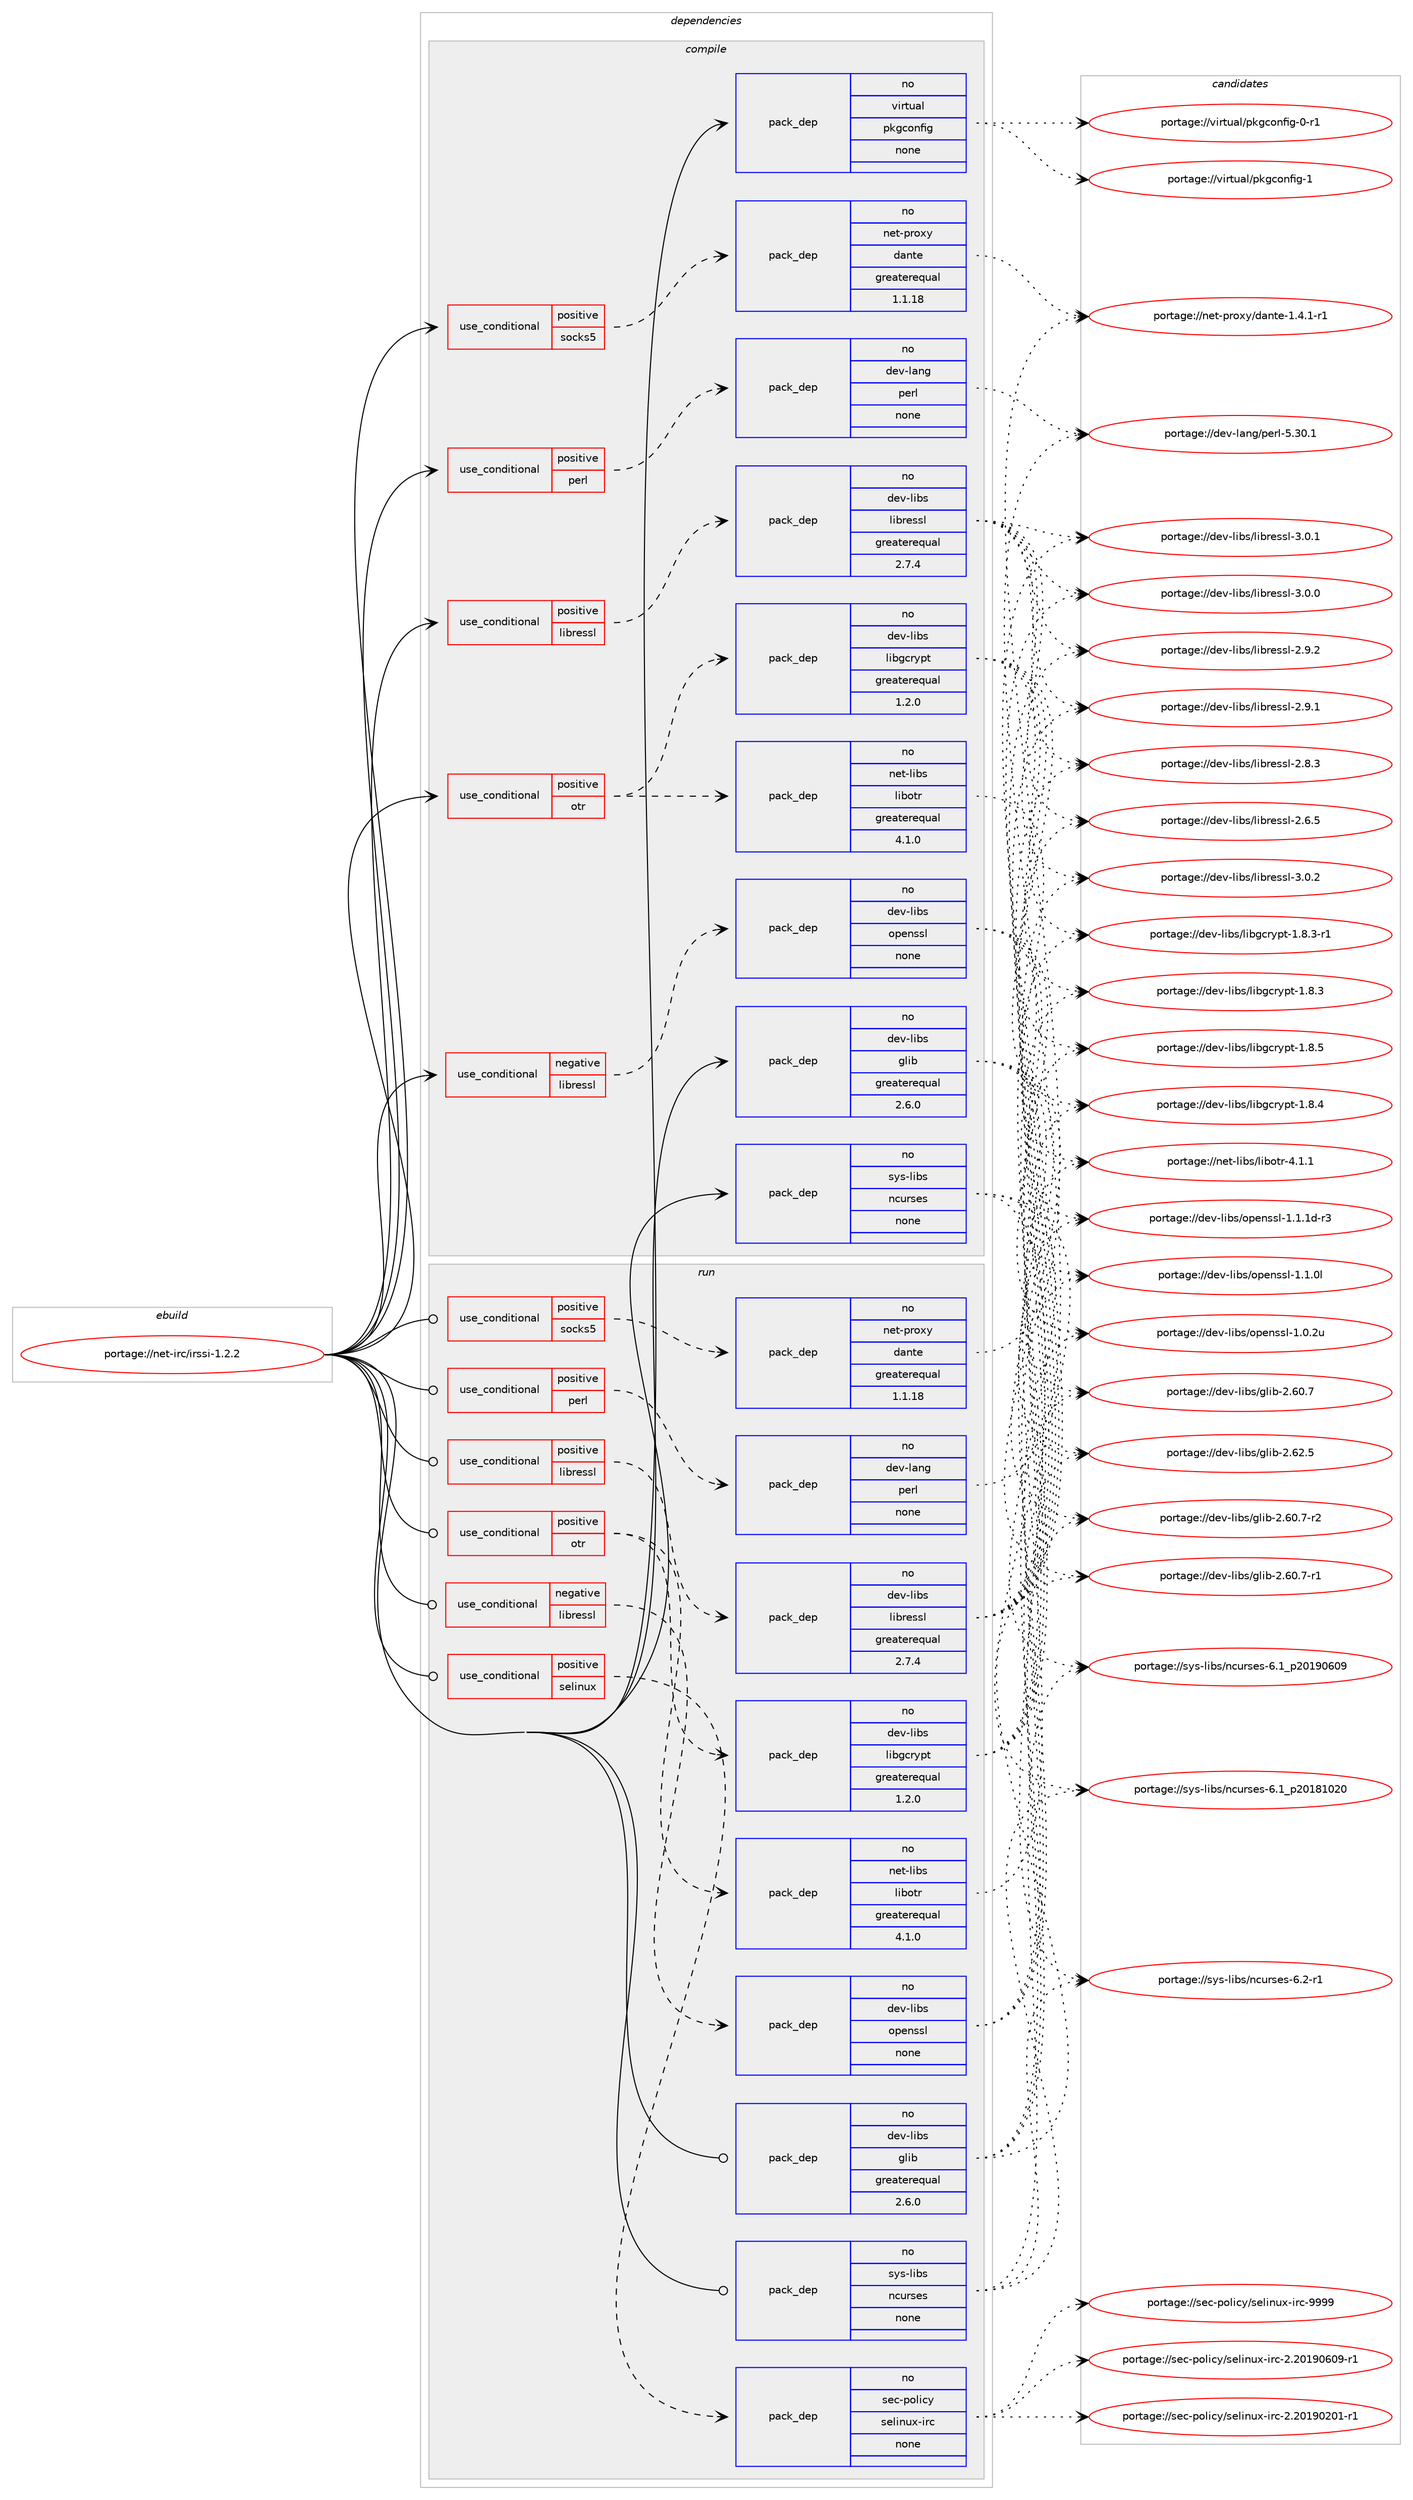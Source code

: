 digraph prolog {

# *************
# Graph options
# *************

newrank=true;
concentrate=true;
compound=true;
graph [rankdir=LR,fontname=Helvetica,fontsize=10,ranksep=1.5];#, ranksep=2.5, nodesep=0.2];
edge  [arrowhead=vee];
node  [fontname=Helvetica,fontsize=10];

# **********
# The ebuild
# **********

subgraph cluster_leftcol {
color=gray;
rank=same;
label=<<i>ebuild</i>>;
id [label="portage://net-irc/irssi-1.2.2", color=red, width=4, href="../net-irc/irssi-1.2.2.svg"];
}

# ****************
# The dependencies
# ****************

subgraph cluster_midcol {
color=gray;
label=<<i>dependencies</i>>;
subgraph cluster_compile {
fillcolor="#eeeeee";
style=filled;
label=<<i>compile</i>>;
subgraph cond20393 {
dependency91882 [label=<<TABLE BORDER="0" CELLBORDER="1" CELLSPACING="0" CELLPADDING="4"><TR><TD ROWSPAN="3" CELLPADDING="10">use_conditional</TD></TR><TR><TD>negative</TD></TR><TR><TD>libressl</TD></TR></TABLE>>, shape=none, color=red];
subgraph pack69788 {
dependency91883 [label=<<TABLE BORDER="0" CELLBORDER="1" CELLSPACING="0" CELLPADDING="4" WIDTH="220"><TR><TD ROWSPAN="6" CELLPADDING="30">pack_dep</TD></TR><TR><TD WIDTH="110">no</TD></TR><TR><TD>dev-libs</TD></TR><TR><TD>openssl</TD></TR><TR><TD>none</TD></TR><TR><TD></TD></TR></TABLE>>, shape=none, color=blue];
}
dependency91882:e -> dependency91883:w [weight=20,style="dashed",arrowhead="vee"];
}
id:e -> dependency91882:w [weight=20,style="solid",arrowhead="vee"];
subgraph cond20394 {
dependency91884 [label=<<TABLE BORDER="0" CELLBORDER="1" CELLSPACING="0" CELLPADDING="4"><TR><TD ROWSPAN="3" CELLPADDING="10">use_conditional</TD></TR><TR><TD>positive</TD></TR><TR><TD>libressl</TD></TR></TABLE>>, shape=none, color=red];
subgraph pack69789 {
dependency91885 [label=<<TABLE BORDER="0" CELLBORDER="1" CELLSPACING="0" CELLPADDING="4" WIDTH="220"><TR><TD ROWSPAN="6" CELLPADDING="30">pack_dep</TD></TR><TR><TD WIDTH="110">no</TD></TR><TR><TD>dev-libs</TD></TR><TR><TD>libressl</TD></TR><TR><TD>greaterequal</TD></TR><TR><TD>2.7.4</TD></TR></TABLE>>, shape=none, color=blue];
}
dependency91884:e -> dependency91885:w [weight=20,style="dashed",arrowhead="vee"];
}
id:e -> dependency91884:w [weight=20,style="solid",arrowhead="vee"];
subgraph cond20395 {
dependency91886 [label=<<TABLE BORDER="0" CELLBORDER="1" CELLSPACING="0" CELLPADDING="4"><TR><TD ROWSPAN="3" CELLPADDING="10">use_conditional</TD></TR><TR><TD>positive</TD></TR><TR><TD>otr</TD></TR></TABLE>>, shape=none, color=red];
subgraph pack69790 {
dependency91887 [label=<<TABLE BORDER="0" CELLBORDER="1" CELLSPACING="0" CELLPADDING="4" WIDTH="220"><TR><TD ROWSPAN="6" CELLPADDING="30">pack_dep</TD></TR><TR><TD WIDTH="110">no</TD></TR><TR><TD>dev-libs</TD></TR><TR><TD>libgcrypt</TD></TR><TR><TD>greaterequal</TD></TR><TR><TD>1.2.0</TD></TR></TABLE>>, shape=none, color=blue];
}
dependency91886:e -> dependency91887:w [weight=20,style="dashed",arrowhead="vee"];
subgraph pack69791 {
dependency91888 [label=<<TABLE BORDER="0" CELLBORDER="1" CELLSPACING="0" CELLPADDING="4" WIDTH="220"><TR><TD ROWSPAN="6" CELLPADDING="30">pack_dep</TD></TR><TR><TD WIDTH="110">no</TD></TR><TR><TD>net-libs</TD></TR><TR><TD>libotr</TD></TR><TR><TD>greaterequal</TD></TR><TR><TD>4.1.0</TD></TR></TABLE>>, shape=none, color=blue];
}
dependency91886:e -> dependency91888:w [weight=20,style="dashed",arrowhead="vee"];
}
id:e -> dependency91886:w [weight=20,style="solid",arrowhead="vee"];
subgraph cond20396 {
dependency91889 [label=<<TABLE BORDER="0" CELLBORDER="1" CELLSPACING="0" CELLPADDING="4"><TR><TD ROWSPAN="3" CELLPADDING="10">use_conditional</TD></TR><TR><TD>positive</TD></TR><TR><TD>perl</TD></TR></TABLE>>, shape=none, color=red];
subgraph pack69792 {
dependency91890 [label=<<TABLE BORDER="0" CELLBORDER="1" CELLSPACING="0" CELLPADDING="4" WIDTH="220"><TR><TD ROWSPAN="6" CELLPADDING="30">pack_dep</TD></TR><TR><TD WIDTH="110">no</TD></TR><TR><TD>dev-lang</TD></TR><TR><TD>perl</TD></TR><TR><TD>none</TD></TR><TR><TD></TD></TR></TABLE>>, shape=none, color=blue];
}
dependency91889:e -> dependency91890:w [weight=20,style="dashed",arrowhead="vee"];
}
id:e -> dependency91889:w [weight=20,style="solid",arrowhead="vee"];
subgraph cond20397 {
dependency91891 [label=<<TABLE BORDER="0" CELLBORDER="1" CELLSPACING="0" CELLPADDING="4"><TR><TD ROWSPAN="3" CELLPADDING="10">use_conditional</TD></TR><TR><TD>positive</TD></TR><TR><TD>socks5</TD></TR></TABLE>>, shape=none, color=red];
subgraph pack69793 {
dependency91892 [label=<<TABLE BORDER="0" CELLBORDER="1" CELLSPACING="0" CELLPADDING="4" WIDTH="220"><TR><TD ROWSPAN="6" CELLPADDING="30">pack_dep</TD></TR><TR><TD WIDTH="110">no</TD></TR><TR><TD>net-proxy</TD></TR><TR><TD>dante</TD></TR><TR><TD>greaterequal</TD></TR><TR><TD>1.1.18</TD></TR></TABLE>>, shape=none, color=blue];
}
dependency91891:e -> dependency91892:w [weight=20,style="dashed",arrowhead="vee"];
}
id:e -> dependency91891:w [weight=20,style="solid",arrowhead="vee"];
subgraph pack69794 {
dependency91893 [label=<<TABLE BORDER="0" CELLBORDER="1" CELLSPACING="0" CELLPADDING="4" WIDTH="220"><TR><TD ROWSPAN="6" CELLPADDING="30">pack_dep</TD></TR><TR><TD WIDTH="110">no</TD></TR><TR><TD>dev-libs</TD></TR><TR><TD>glib</TD></TR><TR><TD>greaterequal</TD></TR><TR><TD>2.6.0</TD></TR></TABLE>>, shape=none, color=blue];
}
id:e -> dependency91893:w [weight=20,style="solid",arrowhead="vee"];
subgraph pack69795 {
dependency91894 [label=<<TABLE BORDER="0" CELLBORDER="1" CELLSPACING="0" CELLPADDING="4" WIDTH="220"><TR><TD ROWSPAN="6" CELLPADDING="30">pack_dep</TD></TR><TR><TD WIDTH="110">no</TD></TR><TR><TD>sys-libs</TD></TR><TR><TD>ncurses</TD></TR><TR><TD>none</TD></TR><TR><TD></TD></TR></TABLE>>, shape=none, color=blue];
}
id:e -> dependency91894:w [weight=20,style="solid",arrowhead="vee"];
subgraph pack69796 {
dependency91895 [label=<<TABLE BORDER="0" CELLBORDER="1" CELLSPACING="0" CELLPADDING="4" WIDTH="220"><TR><TD ROWSPAN="6" CELLPADDING="30">pack_dep</TD></TR><TR><TD WIDTH="110">no</TD></TR><TR><TD>virtual</TD></TR><TR><TD>pkgconfig</TD></TR><TR><TD>none</TD></TR><TR><TD></TD></TR></TABLE>>, shape=none, color=blue];
}
id:e -> dependency91895:w [weight=20,style="solid",arrowhead="vee"];
}
subgraph cluster_compileandrun {
fillcolor="#eeeeee";
style=filled;
label=<<i>compile and run</i>>;
}
subgraph cluster_run {
fillcolor="#eeeeee";
style=filled;
label=<<i>run</i>>;
subgraph cond20398 {
dependency91896 [label=<<TABLE BORDER="0" CELLBORDER="1" CELLSPACING="0" CELLPADDING="4"><TR><TD ROWSPAN="3" CELLPADDING="10">use_conditional</TD></TR><TR><TD>negative</TD></TR><TR><TD>libressl</TD></TR></TABLE>>, shape=none, color=red];
subgraph pack69797 {
dependency91897 [label=<<TABLE BORDER="0" CELLBORDER="1" CELLSPACING="0" CELLPADDING="4" WIDTH="220"><TR><TD ROWSPAN="6" CELLPADDING="30">pack_dep</TD></TR><TR><TD WIDTH="110">no</TD></TR><TR><TD>dev-libs</TD></TR><TR><TD>openssl</TD></TR><TR><TD>none</TD></TR><TR><TD></TD></TR></TABLE>>, shape=none, color=blue];
}
dependency91896:e -> dependency91897:w [weight=20,style="dashed",arrowhead="vee"];
}
id:e -> dependency91896:w [weight=20,style="solid",arrowhead="odot"];
subgraph cond20399 {
dependency91898 [label=<<TABLE BORDER="0" CELLBORDER="1" CELLSPACING="0" CELLPADDING="4"><TR><TD ROWSPAN="3" CELLPADDING="10">use_conditional</TD></TR><TR><TD>positive</TD></TR><TR><TD>libressl</TD></TR></TABLE>>, shape=none, color=red];
subgraph pack69798 {
dependency91899 [label=<<TABLE BORDER="0" CELLBORDER="1" CELLSPACING="0" CELLPADDING="4" WIDTH="220"><TR><TD ROWSPAN="6" CELLPADDING="30">pack_dep</TD></TR><TR><TD WIDTH="110">no</TD></TR><TR><TD>dev-libs</TD></TR><TR><TD>libressl</TD></TR><TR><TD>greaterequal</TD></TR><TR><TD>2.7.4</TD></TR></TABLE>>, shape=none, color=blue];
}
dependency91898:e -> dependency91899:w [weight=20,style="dashed",arrowhead="vee"];
}
id:e -> dependency91898:w [weight=20,style="solid",arrowhead="odot"];
subgraph cond20400 {
dependency91900 [label=<<TABLE BORDER="0" CELLBORDER="1" CELLSPACING="0" CELLPADDING="4"><TR><TD ROWSPAN="3" CELLPADDING="10">use_conditional</TD></TR><TR><TD>positive</TD></TR><TR><TD>otr</TD></TR></TABLE>>, shape=none, color=red];
subgraph pack69799 {
dependency91901 [label=<<TABLE BORDER="0" CELLBORDER="1" CELLSPACING="0" CELLPADDING="4" WIDTH="220"><TR><TD ROWSPAN="6" CELLPADDING="30">pack_dep</TD></TR><TR><TD WIDTH="110">no</TD></TR><TR><TD>dev-libs</TD></TR><TR><TD>libgcrypt</TD></TR><TR><TD>greaterequal</TD></TR><TR><TD>1.2.0</TD></TR></TABLE>>, shape=none, color=blue];
}
dependency91900:e -> dependency91901:w [weight=20,style="dashed",arrowhead="vee"];
subgraph pack69800 {
dependency91902 [label=<<TABLE BORDER="0" CELLBORDER="1" CELLSPACING="0" CELLPADDING="4" WIDTH="220"><TR><TD ROWSPAN="6" CELLPADDING="30">pack_dep</TD></TR><TR><TD WIDTH="110">no</TD></TR><TR><TD>net-libs</TD></TR><TR><TD>libotr</TD></TR><TR><TD>greaterequal</TD></TR><TR><TD>4.1.0</TD></TR></TABLE>>, shape=none, color=blue];
}
dependency91900:e -> dependency91902:w [weight=20,style="dashed",arrowhead="vee"];
}
id:e -> dependency91900:w [weight=20,style="solid",arrowhead="odot"];
subgraph cond20401 {
dependency91903 [label=<<TABLE BORDER="0" CELLBORDER="1" CELLSPACING="0" CELLPADDING="4"><TR><TD ROWSPAN="3" CELLPADDING="10">use_conditional</TD></TR><TR><TD>positive</TD></TR><TR><TD>perl</TD></TR></TABLE>>, shape=none, color=red];
subgraph pack69801 {
dependency91904 [label=<<TABLE BORDER="0" CELLBORDER="1" CELLSPACING="0" CELLPADDING="4" WIDTH="220"><TR><TD ROWSPAN="6" CELLPADDING="30">pack_dep</TD></TR><TR><TD WIDTH="110">no</TD></TR><TR><TD>dev-lang</TD></TR><TR><TD>perl</TD></TR><TR><TD>none</TD></TR><TR><TD></TD></TR></TABLE>>, shape=none, color=blue];
}
dependency91903:e -> dependency91904:w [weight=20,style="dashed",arrowhead="vee"];
}
id:e -> dependency91903:w [weight=20,style="solid",arrowhead="odot"];
subgraph cond20402 {
dependency91905 [label=<<TABLE BORDER="0" CELLBORDER="1" CELLSPACING="0" CELLPADDING="4"><TR><TD ROWSPAN="3" CELLPADDING="10">use_conditional</TD></TR><TR><TD>positive</TD></TR><TR><TD>selinux</TD></TR></TABLE>>, shape=none, color=red];
subgraph pack69802 {
dependency91906 [label=<<TABLE BORDER="0" CELLBORDER="1" CELLSPACING="0" CELLPADDING="4" WIDTH="220"><TR><TD ROWSPAN="6" CELLPADDING="30">pack_dep</TD></TR><TR><TD WIDTH="110">no</TD></TR><TR><TD>sec-policy</TD></TR><TR><TD>selinux-irc</TD></TR><TR><TD>none</TD></TR><TR><TD></TD></TR></TABLE>>, shape=none, color=blue];
}
dependency91905:e -> dependency91906:w [weight=20,style="dashed",arrowhead="vee"];
}
id:e -> dependency91905:w [weight=20,style="solid",arrowhead="odot"];
subgraph cond20403 {
dependency91907 [label=<<TABLE BORDER="0" CELLBORDER="1" CELLSPACING="0" CELLPADDING="4"><TR><TD ROWSPAN="3" CELLPADDING="10">use_conditional</TD></TR><TR><TD>positive</TD></TR><TR><TD>socks5</TD></TR></TABLE>>, shape=none, color=red];
subgraph pack69803 {
dependency91908 [label=<<TABLE BORDER="0" CELLBORDER="1" CELLSPACING="0" CELLPADDING="4" WIDTH="220"><TR><TD ROWSPAN="6" CELLPADDING="30">pack_dep</TD></TR><TR><TD WIDTH="110">no</TD></TR><TR><TD>net-proxy</TD></TR><TR><TD>dante</TD></TR><TR><TD>greaterequal</TD></TR><TR><TD>1.1.18</TD></TR></TABLE>>, shape=none, color=blue];
}
dependency91907:e -> dependency91908:w [weight=20,style="dashed",arrowhead="vee"];
}
id:e -> dependency91907:w [weight=20,style="solid",arrowhead="odot"];
subgraph pack69804 {
dependency91909 [label=<<TABLE BORDER="0" CELLBORDER="1" CELLSPACING="0" CELLPADDING="4" WIDTH="220"><TR><TD ROWSPAN="6" CELLPADDING="30">pack_dep</TD></TR><TR><TD WIDTH="110">no</TD></TR><TR><TD>dev-libs</TD></TR><TR><TD>glib</TD></TR><TR><TD>greaterequal</TD></TR><TR><TD>2.6.0</TD></TR></TABLE>>, shape=none, color=blue];
}
id:e -> dependency91909:w [weight=20,style="solid",arrowhead="odot"];
subgraph pack69805 {
dependency91910 [label=<<TABLE BORDER="0" CELLBORDER="1" CELLSPACING="0" CELLPADDING="4" WIDTH="220"><TR><TD ROWSPAN="6" CELLPADDING="30">pack_dep</TD></TR><TR><TD WIDTH="110">no</TD></TR><TR><TD>sys-libs</TD></TR><TR><TD>ncurses</TD></TR><TR><TD>none</TD></TR><TR><TD></TD></TR></TABLE>>, shape=none, color=blue];
}
id:e -> dependency91910:w [weight=20,style="solid",arrowhead="odot"];
}
}

# **************
# The candidates
# **************

subgraph cluster_choices {
rank=same;
color=gray;
label=<<i>candidates</i>>;

subgraph choice69788 {
color=black;
nodesep=1;
choice1001011184510810598115471111121011101151151084549464946491004511451 [label="portage://dev-libs/openssl-1.1.1d-r3", color=red, width=4,href="../dev-libs/openssl-1.1.1d-r3.svg"];
choice100101118451081059811547111112101110115115108454946494648108 [label="portage://dev-libs/openssl-1.1.0l", color=red, width=4,href="../dev-libs/openssl-1.1.0l.svg"];
choice100101118451081059811547111112101110115115108454946484650117 [label="portage://dev-libs/openssl-1.0.2u", color=red, width=4,href="../dev-libs/openssl-1.0.2u.svg"];
dependency91883:e -> choice1001011184510810598115471111121011101151151084549464946491004511451:w [style=dotted,weight="100"];
dependency91883:e -> choice100101118451081059811547111112101110115115108454946494648108:w [style=dotted,weight="100"];
dependency91883:e -> choice100101118451081059811547111112101110115115108454946484650117:w [style=dotted,weight="100"];
}
subgraph choice69789 {
color=black;
nodesep=1;
choice10010111845108105981154710810598114101115115108455146484650 [label="portage://dev-libs/libressl-3.0.2", color=red, width=4,href="../dev-libs/libressl-3.0.2.svg"];
choice10010111845108105981154710810598114101115115108455146484649 [label="portage://dev-libs/libressl-3.0.1", color=red, width=4,href="../dev-libs/libressl-3.0.1.svg"];
choice10010111845108105981154710810598114101115115108455146484648 [label="portage://dev-libs/libressl-3.0.0", color=red, width=4,href="../dev-libs/libressl-3.0.0.svg"];
choice10010111845108105981154710810598114101115115108455046574650 [label="portage://dev-libs/libressl-2.9.2", color=red, width=4,href="../dev-libs/libressl-2.9.2.svg"];
choice10010111845108105981154710810598114101115115108455046574649 [label="portage://dev-libs/libressl-2.9.1", color=red, width=4,href="../dev-libs/libressl-2.9.1.svg"];
choice10010111845108105981154710810598114101115115108455046564651 [label="portage://dev-libs/libressl-2.8.3", color=red, width=4,href="../dev-libs/libressl-2.8.3.svg"];
choice10010111845108105981154710810598114101115115108455046544653 [label="portage://dev-libs/libressl-2.6.5", color=red, width=4,href="../dev-libs/libressl-2.6.5.svg"];
dependency91885:e -> choice10010111845108105981154710810598114101115115108455146484650:w [style=dotted,weight="100"];
dependency91885:e -> choice10010111845108105981154710810598114101115115108455146484649:w [style=dotted,weight="100"];
dependency91885:e -> choice10010111845108105981154710810598114101115115108455146484648:w [style=dotted,weight="100"];
dependency91885:e -> choice10010111845108105981154710810598114101115115108455046574650:w [style=dotted,weight="100"];
dependency91885:e -> choice10010111845108105981154710810598114101115115108455046574649:w [style=dotted,weight="100"];
dependency91885:e -> choice10010111845108105981154710810598114101115115108455046564651:w [style=dotted,weight="100"];
dependency91885:e -> choice10010111845108105981154710810598114101115115108455046544653:w [style=dotted,weight="100"];
}
subgraph choice69790 {
color=black;
nodesep=1;
choice1001011184510810598115471081059810399114121112116454946564653 [label="portage://dev-libs/libgcrypt-1.8.5", color=red, width=4,href="../dev-libs/libgcrypt-1.8.5.svg"];
choice1001011184510810598115471081059810399114121112116454946564652 [label="portage://dev-libs/libgcrypt-1.8.4", color=red, width=4,href="../dev-libs/libgcrypt-1.8.4.svg"];
choice10010111845108105981154710810598103991141211121164549465646514511449 [label="portage://dev-libs/libgcrypt-1.8.3-r1", color=red, width=4,href="../dev-libs/libgcrypt-1.8.3-r1.svg"];
choice1001011184510810598115471081059810399114121112116454946564651 [label="portage://dev-libs/libgcrypt-1.8.3", color=red, width=4,href="../dev-libs/libgcrypt-1.8.3.svg"];
dependency91887:e -> choice1001011184510810598115471081059810399114121112116454946564653:w [style=dotted,weight="100"];
dependency91887:e -> choice1001011184510810598115471081059810399114121112116454946564652:w [style=dotted,weight="100"];
dependency91887:e -> choice10010111845108105981154710810598103991141211121164549465646514511449:w [style=dotted,weight="100"];
dependency91887:e -> choice1001011184510810598115471081059810399114121112116454946564651:w [style=dotted,weight="100"];
}
subgraph choice69791 {
color=black;
nodesep=1;
choice11010111645108105981154710810598111116114455246494649 [label="portage://net-libs/libotr-4.1.1", color=red, width=4,href="../net-libs/libotr-4.1.1.svg"];
dependency91888:e -> choice11010111645108105981154710810598111116114455246494649:w [style=dotted,weight="100"];
}
subgraph choice69792 {
color=black;
nodesep=1;
choice10010111845108971101034711210111410845534651484649 [label="portage://dev-lang/perl-5.30.1", color=red, width=4,href="../dev-lang/perl-5.30.1.svg"];
dependency91890:e -> choice10010111845108971101034711210111410845534651484649:w [style=dotted,weight="100"];
}
subgraph choice69793 {
color=black;
nodesep=1;
choice1101011164511211411112012147100971101161014549465246494511449 [label="portage://net-proxy/dante-1.4.1-r1", color=red, width=4,href="../net-proxy/dante-1.4.1-r1.svg"];
dependency91892:e -> choice1101011164511211411112012147100971101161014549465246494511449:w [style=dotted,weight="100"];
}
subgraph choice69794 {
color=black;
nodesep=1;
choice1001011184510810598115471031081059845504654504653 [label="portage://dev-libs/glib-2.62.5", color=red, width=4,href="../dev-libs/glib-2.62.5.svg"];
choice10010111845108105981154710310810598455046544846554511450 [label="portage://dev-libs/glib-2.60.7-r2", color=red, width=4,href="../dev-libs/glib-2.60.7-r2.svg"];
choice10010111845108105981154710310810598455046544846554511449 [label="portage://dev-libs/glib-2.60.7-r1", color=red, width=4,href="../dev-libs/glib-2.60.7-r1.svg"];
choice1001011184510810598115471031081059845504654484655 [label="portage://dev-libs/glib-2.60.7", color=red, width=4,href="../dev-libs/glib-2.60.7.svg"];
dependency91893:e -> choice1001011184510810598115471031081059845504654504653:w [style=dotted,weight="100"];
dependency91893:e -> choice10010111845108105981154710310810598455046544846554511450:w [style=dotted,weight="100"];
dependency91893:e -> choice10010111845108105981154710310810598455046544846554511449:w [style=dotted,weight="100"];
dependency91893:e -> choice1001011184510810598115471031081059845504654484655:w [style=dotted,weight="100"];
}
subgraph choice69795 {
color=black;
nodesep=1;
choice11512111545108105981154711099117114115101115455446504511449 [label="portage://sys-libs/ncurses-6.2-r1", color=red, width=4,href="../sys-libs/ncurses-6.2-r1.svg"];
choice1151211154510810598115471109911711411510111545544649951125048495748544857 [label="portage://sys-libs/ncurses-6.1_p20190609", color=red, width=4,href="../sys-libs/ncurses-6.1_p20190609.svg"];
choice1151211154510810598115471109911711411510111545544649951125048495649485048 [label="portage://sys-libs/ncurses-6.1_p20181020", color=red, width=4,href="../sys-libs/ncurses-6.1_p20181020.svg"];
dependency91894:e -> choice11512111545108105981154711099117114115101115455446504511449:w [style=dotted,weight="100"];
dependency91894:e -> choice1151211154510810598115471109911711411510111545544649951125048495748544857:w [style=dotted,weight="100"];
dependency91894:e -> choice1151211154510810598115471109911711411510111545544649951125048495649485048:w [style=dotted,weight="100"];
}
subgraph choice69796 {
color=black;
nodesep=1;
choice1181051141161179710847112107103991111101021051034549 [label="portage://virtual/pkgconfig-1", color=red, width=4,href="../virtual/pkgconfig-1.svg"];
choice11810511411611797108471121071039911111010210510345484511449 [label="portage://virtual/pkgconfig-0-r1", color=red, width=4,href="../virtual/pkgconfig-0-r1.svg"];
dependency91895:e -> choice1181051141161179710847112107103991111101021051034549:w [style=dotted,weight="100"];
dependency91895:e -> choice11810511411611797108471121071039911111010210510345484511449:w [style=dotted,weight="100"];
}
subgraph choice69797 {
color=black;
nodesep=1;
choice1001011184510810598115471111121011101151151084549464946491004511451 [label="portage://dev-libs/openssl-1.1.1d-r3", color=red, width=4,href="../dev-libs/openssl-1.1.1d-r3.svg"];
choice100101118451081059811547111112101110115115108454946494648108 [label="portage://dev-libs/openssl-1.1.0l", color=red, width=4,href="../dev-libs/openssl-1.1.0l.svg"];
choice100101118451081059811547111112101110115115108454946484650117 [label="portage://dev-libs/openssl-1.0.2u", color=red, width=4,href="../dev-libs/openssl-1.0.2u.svg"];
dependency91897:e -> choice1001011184510810598115471111121011101151151084549464946491004511451:w [style=dotted,weight="100"];
dependency91897:e -> choice100101118451081059811547111112101110115115108454946494648108:w [style=dotted,weight="100"];
dependency91897:e -> choice100101118451081059811547111112101110115115108454946484650117:w [style=dotted,weight="100"];
}
subgraph choice69798 {
color=black;
nodesep=1;
choice10010111845108105981154710810598114101115115108455146484650 [label="portage://dev-libs/libressl-3.0.2", color=red, width=4,href="../dev-libs/libressl-3.0.2.svg"];
choice10010111845108105981154710810598114101115115108455146484649 [label="portage://dev-libs/libressl-3.0.1", color=red, width=4,href="../dev-libs/libressl-3.0.1.svg"];
choice10010111845108105981154710810598114101115115108455146484648 [label="portage://dev-libs/libressl-3.0.0", color=red, width=4,href="../dev-libs/libressl-3.0.0.svg"];
choice10010111845108105981154710810598114101115115108455046574650 [label="portage://dev-libs/libressl-2.9.2", color=red, width=4,href="../dev-libs/libressl-2.9.2.svg"];
choice10010111845108105981154710810598114101115115108455046574649 [label="portage://dev-libs/libressl-2.9.1", color=red, width=4,href="../dev-libs/libressl-2.9.1.svg"];
choice10010111845108105981154710810598114101115115108455046564651 [label="portage://dev-libs/libressl-2.8.3", color=red, width=4,href="../dev-libs/libressl-2.8.3.svg"];
choice10010111845108105981154710810598114101115115108455046544653 [label="portage://dev-libs/libressl-2.6.5", color=red, width=4,href="../dev-libs/libressl-2.6.5.svg"];
dependency91899:e -> choice10010111845108105981154710810598114101115115108455146484650:w [style=dotted,weight="100"];
dependency91899:e -> choice10010111845108105981154710810598114101115115108455146484649:w [style=dotted,weight="100"];
dependency91899:e -> choice10010111845108105981154710810598114101115115108455146484648:w [style=dotted,weight="100"];
dependency91899:e -> choice10010111845108105981154710810598114101115115108455046574650:w [style=dotted,weight="100"];
dependency91899:e -> choice10010111845108105981154710810598114101115115108455046574649:w [style=dotted,weight="100"];
dependency91899:e -> choice10010111845108105981154710810598114101115115108455046564651:w [style=dotted,weight="100"];
dependency91899:e -> choice10010111845108105981154710810598114101115115108455046544653:w [style=dotted,weight="100"];
}
subgraph choice69799 {
color=black;
nodesep=1;
choice1001011184510810598115471081059810399114121112116454946564653 [label="portage://dev-libs/libgcrypt-1.8.5", color=red, width=4,href="../dev-libs/libgcrypt-1.8.5.svg"];
choice1001011184510810598115471081059810399114121112116454946564652 [label="portage://dev-libs/libgcrypt-1.8.4", color=red, width=4,href="../dev-libs/libgcrypt-1.8.4.svg"];
choice10010111845108105981154710810598103991141211121164549465646514511449 [label="portage://dev-libs/libgcrypt-1.8.3-r1", color=red, width=4,href="../dev-libs/libgcrypt-1.8.3-r1.svg"];
choice1001011184510810598115471081059810399114121112116454946564651 [label="portage://dev-libs/libgcrypt-1.8.3", color=red, width=4,href="../dev-libs/libgcrypt-1.8.3.svg"];
dependency91901:e -> choice1001011184510810598115471081059810399114121112116454946564653:w [style=dotted,weight="100"];
dependency91901:e -> choice1001011184510810598115471081059810399114121112116454946564652:w [style=dotted,weight="100"];
dependency91901:e -> choice10010111845108105981154710810598103991141211121164549465646514511449:w [style=dotted,weight="100"];
dependency91901:e -> choice1001011184510810598115471081059810399114121112116454946564651:w [style=dotted,weight="100"];
}
subgraph choice69800 {
color=black;
nodesep=1;
choice11010111645108105981154710810598111116114455246494649 [label="portage://net-libs/libotr-4.1.1", color=red, width=4,href="../net-libs/libotr-4.1.1.svg"];
dependency91902:e -> choice11010111645108105981154710810598111116114455246494649:w [style=dotted,weight="100"];
}
subgraph choice69801 {
color=black;
nodesep=1;
choice10010111845108971101034711210111410845534651484649 [label="portage://dev-lang/perl-5.30.1", color=red, width=4,href="../dev-lang/perl-5.30.1.svg"];
dependency91904:e -> choice10010111845108971101034711210111410845534651484649:w [style=dotted,weight="100"];
}
subgraph choice69802 {
color=black;
nodesep=1;
choice1151019945112111108105991214711510110810511011712045105114994557575757 [label="portage://sec-policy/selinux-irc-9999", color=red, width=4,href="../sec-policy/selinux-irc-9999.svg"];
choice11510199451121111081059912147115101108105110117120451051149945504650484957485448574511449 [label="portage://sec-policy/selinux-irc-2.20190609-r1", color=red, width=4,href="../sec-policy/selinux-irc-2.20190609-r1.svg"];
choice11510199451121111081059912147115101108105110117120451051149945504650484957485048494511449 [label="portage://sec-policy/selinux-irc-2.20190201-r1", color=red, width=4,href="../sec-policy/selinux-irc-2.20190201-r1.svg"];
dependency91906:e -> choice1151019945112111108105991214711510110810511011712045105114994557575757:w [style=dotted,weight="100"];
dependency91906:e -> choice11510199451121111081059912147115101108105110117120451051149945504650484957485448574511449:w [style=dotted,weight="100"];
dependency91906:e -> choice11510199451121111081059912147115101108105110117120451051149945504650484957485048494511449:w [style=dotted,weight="100"];
}
subgraph choice69803 {
color=black;
nodesep=1;
choice1101011164511211411112012147100971101161014549465246494511449 [label="portage://net-proxy/dante-1.4.1-r1", color=red, width=4,href="../net-proxy/dante-1.4.1-r1.svg"];
dependency91908:e -> choice1101011164511211411112012147100971101161014549465246494511449:w [style=dotted,weight="100"];
}
subgraph choice69804 {
color=black;
nodesep=1;
choice1001011184510810598115471031081059845504654504653 [label="portage://dev-libs/glib-2.62.5", color=red, width=4,href="../dev-libs/glib-2.62.5.svg"];
choice10010111845108105981154710310810598455046544846554511450 [label="portage://dev-libs/glib-2.60.7-r2", color=red, width=4,href="../dev-libs/glib-2.60.7-r2.svg"];
choice10010111845108105981154710310810598455046544846554511449 [label="portage://dev-libs/glib-2.60.7-r1", color=red, width=4,href="../dev-libs/glib-2.60.7-r1.svg"];
choice1001011184510810598115471031081059845504654484655 [label="portage://dev-libs/glib-2.60.7", color=red, width=4,href="../dev-libs/glib-2.60.7.svg"];
dependency91909:e -> choice1001011184510810598115471031081059845504654504653:w [style=dotted,weight="100"];
dependency91909:e -> choice10010111845108105981154710310810598455046544846554511450:w [style=dotted,weight="100"];
dependency91909:e -> choice10010111845108105981154710310810598455046544846554511449:w [style=dotted,weight="100"];
dependency91909:e -> choice1001011184510810598115471031081059845504654484655:w [style=dotted,weight="100"];
}
subgraph choice69805 {
color=black;
nodesep=1;
choice11512111545108105981154711099117114115101115455446504511449 [label="portage://sys-libs/ncurses-6.2-r1", color=red, width=4,href="../sys-libs/ncurses-6.2-r1.svg"];
choice1151211154510810598115471109911711411510111545544649951125048495748544857 [label="portage://sys-libs/ncurses-6.1_p20190609", color=red, width=4,href="../sys-libs/ncurses-6.1_p20190609.svg"];
choice1151211154510810598115471109911711411510111545544649951125048495649485048 [label="portage://sys-libs/ncurses-6.1_p20181020", color=red, width=4,href="../sys-libs/ncurses-6.1_p20181020.svg"];
dependency91910:e -> choice11512111545108105981154711099117114115101115455446504511449:w [style=dotted,weight="100"];
dependency91910:e -> choice1151211154510810598115471109911711411510111545544649951125048495748544857:w [style=dotted,weight="100"];
dependency91910:e -> choice1151211154510810598115471109911711411510111545544649951125048495649485048:w [style=dotted,weight="100"];
}
}

}

